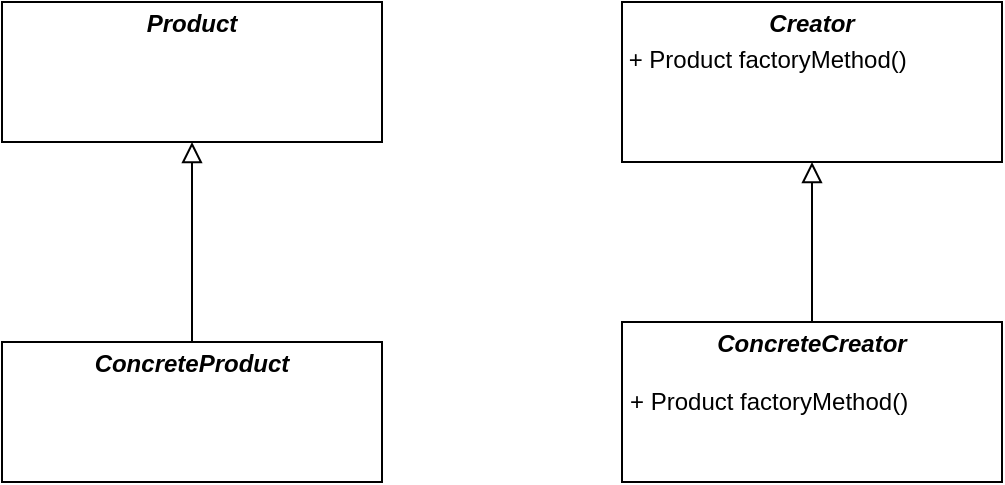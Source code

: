 <mxfile version="13.6.2" type="device"><diagram name="Page-1" id="c4acf3e9-155e-7222-9cf6-157b1a14988f"><mxGraphModel dx="769" dy="484" grid="1" gridSize="10" guides="1" tooltips="1" connect="1" arrows="1" fold="1" page="1" pageScale="1" pageWidth="850" pageHeight="1100" background="none" math="0" shadow="0"><root><mxCell id="0"/><mxCell id="1" parent="0"/><mxCell id="5d2195bd80daf111-18" value="&lt;p style=&quot;margin: 4px 0px 0px ; text-align: center&quot;&gt;&lt;span style=&quot;text-align: left&quot;&gt;&lt;b&gt;&lt;i&gt;Product&lt;/i&gt;&lt;/b&gt;&lt;/span&gt;&lt;/p&gt;&lt;p style=&quot;margin: 0px ; margin-left: 4px&quot;&gt;&lt;br&gt;&lt;/p&gt;" style="verticalAlign=top;align=left;overflow=fill;fontSize=12;fontFamily=Helvetica;html=1;rounded=0;shadow=0;comic=0;labelBackgroundColor=none;strokeWidth=1" parent="1" vertex="1"><mxGeometry x="50" y="60" width="190" height="70" as="geometry"/></mxCell><mxCell id="DqSn1FwvPCvrh2Qm1I79-2" style="edgeStyle=orthogonalEdgeStyle;rounded=0;orthogonalLoop=1;jettySize=auto;html=1;endSize=8;endArrow=block;endFill=0;" edge="1" parent="1" source="UeyXQilgDaQODP4YUbD2-2" target="5d2195bd80daf111-18"><mxGeometry relative="1" as="geometry"/></mxCell><mxCell id="UeyXQilgDaQODP4YUbD2-2" value="&lt;p style=&quot;margin: 0px ; margin-top: 4px ; text-align: center&quot;&gt;&lt;b&gt;&lt;i&gt;ConcreteProduct&lt;/i&gt;&lt;/b&gt;&lt;/p&gt;" style="verticalAlign=top;align=left;overflow=fill;fontSize=12;fontFamily=Helvetica;html=1;rounded=0;shadow=0;comic=0;labelBackgroundColor=none;strokeWidth=1" parent="1" vertex="1"><mxGeometry x="50" y="230" width="190" height="70" as="geometry"/></mxCell><mxCell id="UeyXQilgDaQODP4YUbD2-8" style="edgeStyle=orthogonalEdgeStyle;rounded=0;orthogonalLoop=1;jettySize=auto;html=1;entryX=0.5;entryY=1;entryDx=0;entryDy=0;endArrow=block;endFill=0;endSize=8;" parent="1" source="UeyXQilgDaQODP4YUbD2-5" target="DqSn1FwvPCvrh2Qm1I79-1" edge="1"><mxGeometry relative="1" as="geometry"><mxPoint x="387.5" y="333" as="targetPoint"/></mxGeometry></mxCell><mxCell id="UeyXQilgDaQODP4YUbD2-5" value="&lt;p style=&quot;margin: 0px ; margin-top: 4px ; text-align: center&quot;&gt;&lt;b&gt;&lt;i&gt;ConcreteCreator&lt;/i&gt;&lt;/b&gt;&lt;/p&gt;&lt;p style=&quot;margin: 0px 0px 0px 4px&quot;&gt;&lt;br&gt;&lt;/p&gt;&lt;p style=&quot;margin: 0px 0px 0px 4px&quot;&gt;+ Product factoryMethod()&lt;br&gt;&lt;/p&gt;&lt;p style=&quot;margin: 0px 0px 0px 4px&quot;&gt;&lt;br&gt;&lt;/p&gt;" style="verticalAlign=top;align=left;overflow=fill;fontSize=12;fontFamily=Helvetica;html=1;rounded=0;shadow=0;comic=0;labelBackgroundColor=none;strokeWidth=1" parent="1" vertex="1"><mxGeometry x="360" y="220" width="190" height="80" as="geometry"/></mxCell><mxCell id="DqSn1FwvPCvrh2Qm1I79-1" value="&lt;p style=&quot;margin: 4px 0px 0px ; text-align: center&quot;&gt;&lt;span style=&quot;text-align: left&quot;&gt;&lt;b&gt;&lt;i&gt;Creator&lt;/i&gt;&lt;/b&gt;&lt;/span&gt;&lt;/p&gt;&lt;p style=&quot;margin: 4px 0px 0px&quot;&gt;&lt;span&gt;&amp;nbsp;+ Product factoryMethod&lt;/span&gt;&lt;span&gt;()&lt;/span&gt;&lt;/p&gt;" style="verticalAlign=top;align=left;overflow=fill;fontSize=12;fontFamily=Helvetica;html=1;rounded=0;shadow=0;comic=0;labelBackgroundColor=none;strokeWidth=1" vertex="1" parent="1"><mxGeometry x="360" y="60" width="190" height="80" as="geometry"/></mxCell></root></mxGraphModel></diagram></mxfile>